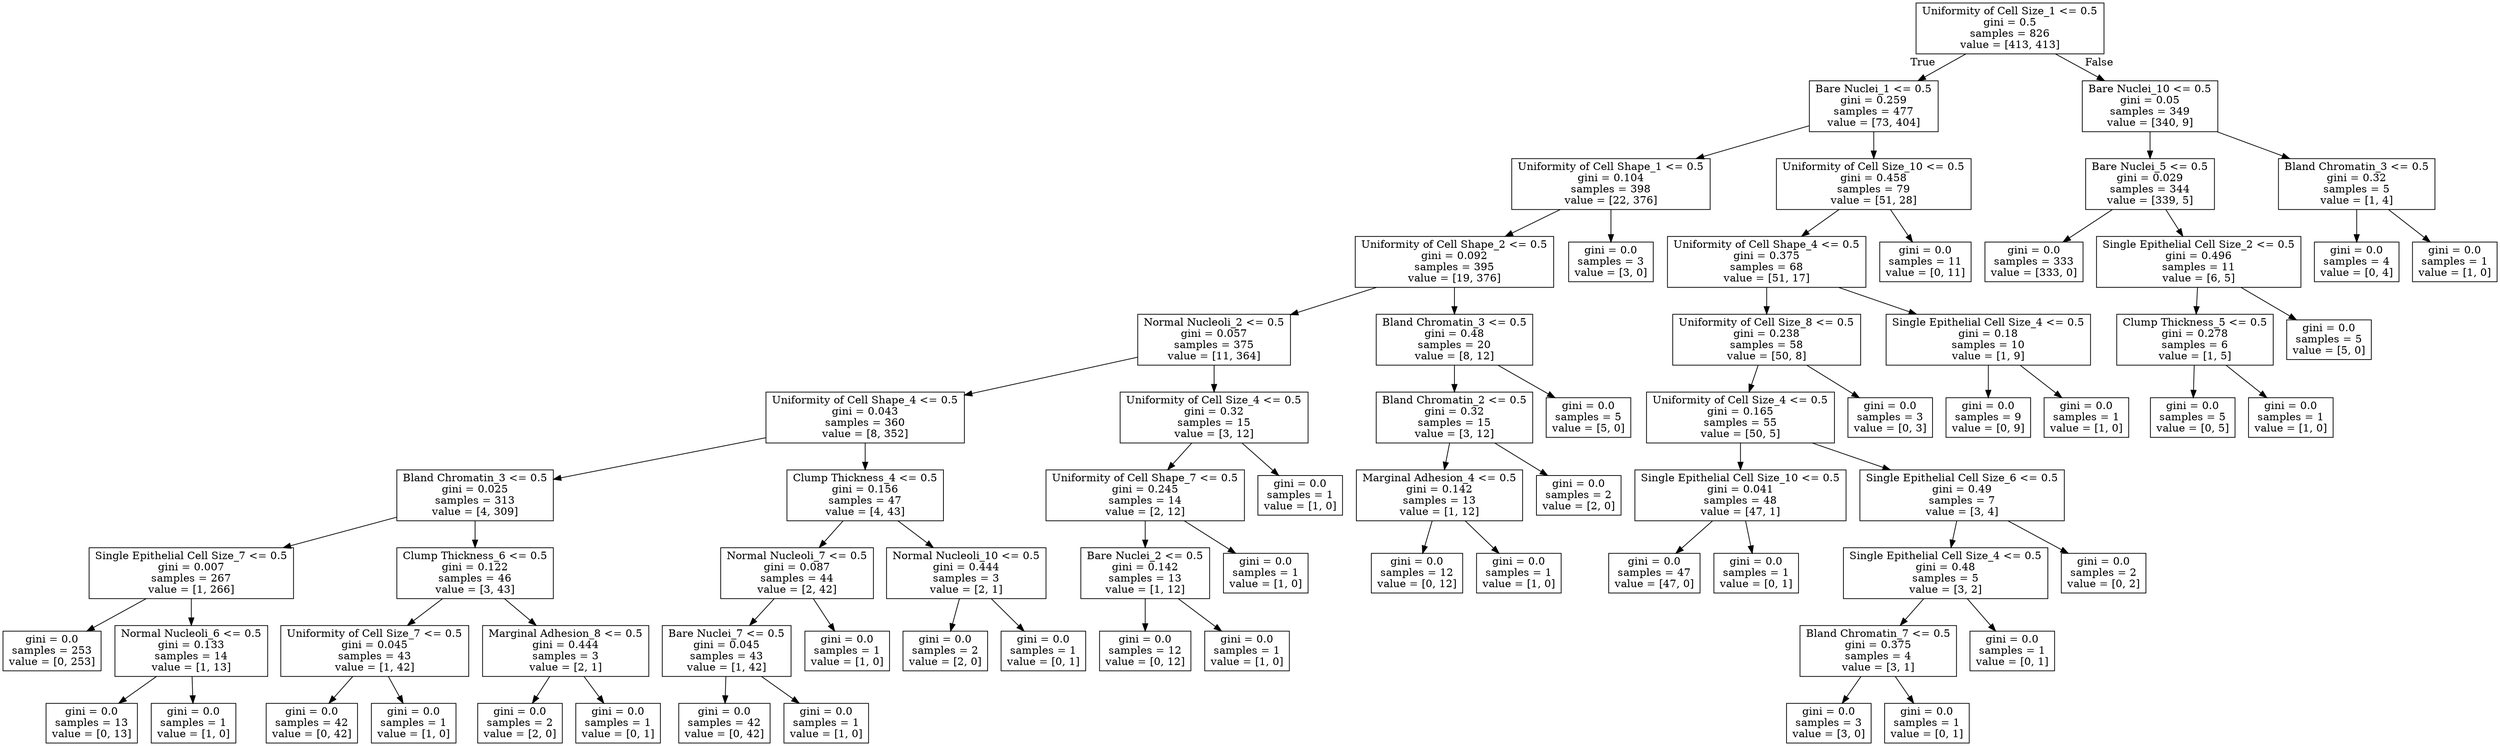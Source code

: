 digraph Tree {
node [shape=box] ;
0 [label="Uniformity of Cell Size_1 <= 0.5\ngini = 0.5\nsamples = 826\nvalue = [413, 413]"] ;
1 [label="Bare Nuclei_1 <= 0.5\ngini = 0.259\nsamples = 477\nvalue = [73, 404]"] ;
0 -> 1 [labeldistance=2.5, labelangle=45, headlabel="True"] ;
2 [label="Uniformity of Cell Shape_1 <= 0.5\ngini = 0.104\nsamples = 398\nvalue = [22, 376]"] ;
1 -> 2 ;
3 [label="Uniformity of Cell Shape_2 <= 0.5\ngini = 0.092\nsamples = 395\nvalue = [19, 376]"] ;
2 -> 3 ;
4 [label="Normal Nucleoli_2 <= 0.5\ngini = 0.057\nsamples = 375\nvalue = [11, 364]"] ;
3 -> 4 ;
5 [label="Uniformity of Cell Shape_4 <= 0.5\ngini = 0.043\nsamples = 360\nvalue = [8, 352]"] ;
4 -> 5 ;
6 [label="Bland Chromatin_3 <= 0.5\ngini = 0.025\nsamples = 313\nvalue = [4, 309]"] ;
5 -> 6 ;
7 [label="Single Epithelial Cell Size_7 <= 0.5\ngini = 0.007\nsamples = 267\nvalue = [1, 266]"] ;
6 -> 7 ;
8 [label="gini = 0.0\nsamples = 253\nvalue = [0, 253]"] ;
7 -> 8 ;
9 [label="Normal Nucleoli_6 <= 0.5\ngini = 0.133\nsamples = 14\nvalue = [1, 13]"] ;
7 -> 9 ;
10 [label="gini = 0.0\nsamples = 13\nvalue = [0, 13]"] ;
9 -> 10 ;
11 [label="gini = 0.0\nsamples = 1\nvalue = [1, 0]"] ;
9 -> 11 ;
12 [label="Clump Thickness_6 <= 0.5\ngini = 0.122\nsamples = 46\nvalue = [3, 43]"] ;
6 -> 12 ;
13 [label="Uniformity of Cell Size_7 <= 0.5\ngini = 0.045\nsamples = 43\nvalue = [1, 42]"] ;
12 -> 13 ;
14 [label="gini = 0.0\nsamples = 42\nvalue = [0, 42]"] ;
13 -> 14 ;
15 [label="gini = 0.0\nsamples = 1\nvalue = [1, 0]"] ;
13 -> 15 ;
16 [label="Marginal Adhesion_8 <= 0.5\ngini = 0.444\nsamples = 3\nvalue = [2, 1]"] ;
12 -> 16 ;
17 [label="gini = 0.0\nsamples = 2\nvalue = [2, 0]"] ;
16 -> 17 ;
18 [label="gini = 0.0\nsamples = 1\nvalue = [0, 1]"] ;
16 -> 18 ;
19 [label="Clump Thickness_4 <= 0.5\ngini = 0.156\nsamples = 47\nvalue = [4, 43]"] ;
5 -> 19 ;
20 [label="Normal Nucleoli_7 <= 0.5\ngini = 0.087\nsamples = 44\nvalue = [2, 42]"] ;
19 -> 20 ;
21 [label="Bare Nuclei_7 <= 0.5\ngini = 0.045\nsamples = 43\nvalue = [1, 42]"] ;
20 -> 21 ;
22 [label="gini = 0.0\nsamples = 42\nvalue = [0, 42]"] ;
21 -> 22 ;
23 [label="gini = 0.0\nsamples = 1\nvalue = [1, 0]"] ;
21 -> 23 ;
24 [label="gini = 0.0\nsamples = 1\nvalue = [1, 0]"] ;
20 -> 24 ;
25 [label="Normal Nucleoli_10 <= 0.5\ngini = 0.444\nsamples = 3\nvalue = [2, 1]"] ;
19 -> 25 ;
26 [label="gini = 0.0\nsamples = 2\nvalue = [2, 0]"] ;
25 -> 26 ;
27 [label="gini = 0.0\nsamples = 1\nvalue = [0, 1]"] ;
25 -> 27 ;
28 [label="Uniformity of Cell Size_4 <= 0.5\ngini = 0.32\nsamples = 15\nvalue = [3, 12]"] ;
4 -> 28 ;
29 [label="Uniformity of Cell Shape_7 <= 0.5\ngini = 0.245\nsamples = 14\nvalue = [2, 12]"] ;
28 -> 29 ;
30 [label="Bare Nuclei_2 <= 0.5\ngini = 0.142\nsamples = 13\nvalue = [1, 12]"] ;
29 -> 30 ;
31 [label="gini = 0.0\nsamples = 12\nvalue = [0, 12]"] ;
30 -> 31 ;
32 [label="gini = 0.0\nsamples = 1\nvalue = [1, 0]"] ;
30 -> 32 ;
33 [label="gini = 0.0\nsamples = 1\nvalue = [1, 0]"] ;
29 -> 33 ;
34 [label="gini = 0.0\nsamples = 1\nvalue = [1, 0]"] ;
28 -> 34 ;
35 [label="Bland Chromatin_3 <= 0.5\ngini = 0.48\nsamples = 20\nvalue = [8, 12]"] ;
3 -> 35 ;
36 [label="Bland Chromatin_2 <= 0.5\ngini = 0.32\nsamples = 15\nvalue = [3, 12]"] ;
35 -> 36 ;
37 [label="Marginal Adhesion_4 <= 0.5\ngini = 0.142\nsamples = 13\nvalue = [1, 12]"] ;
36 -> 37 ;
38 [label="gini = 0.0\nsamples = 12\nvalue = [0, 12]"] ;
37 -> 38 ;
39 [label="gini = 0.0\nsamples = 1\nvalue = [1, 0]"] ;
37 -> 39 ;
40 [label="gini = 0.0\nsamples = 2\nvalue = [2, 0]"] ;
36 -> 40 ;
41 [label="gini = 0.0\nsamples = 5\nvalue = [5, 0]"] ;
35 -> 41 ;
42 [label="gini = 0.0\nsamples = 3\nvalue = [3, 0]"] ;
2 -> 42 ;
43 [label="Uniformity of Cell Size_10 <= 0.5\ngini = 0.458\nsamples = 79\nvalue = [51, 28]"] ;
1 -> 43 ;
44 [label="Uniformity of Cell Shape_4 <= 0.5\ngini = 0.375\nsamples = 68\nvalue = [51, 17]"] ;
43 -> 44 ;
45 [label="Uniformity of Cell Size_8 <= 0.5\ngini = 0.238\nsamples = 58\nvalue = [50, 8]"] ;
44 -> 45 ;
46 [label="Uniformity of Cell Size_4 <= 0.5\ngini = 0.165\nsamples = 55\nvalue = [50, 5]"] ;
45 -> 46 ;
47 [label="Single Epithelial Cell Size_10 <= 0.5\ngini = 0.041\nsamples = 48\nvalue = [47, 1]"] ;
46 -> 47 ;
48 [label="gini = 0.0\nsamples = 47\nvalue = [47, 0]"] ;
47 -> 48 ;
49 [label="gini = 0.0\nsamples = 1\nvalue = [0, 1]"] ;
47 -> 49 ;
50 [label="Single Epithelial Cell Size_6 <= 0.5\ngini = 0.49\nsamples = 7\nvalue = [3, 4]"] ;
46 -> 50 ;
51 [label="Single Epithelial Cell Size_4 <= 0.5\ngini = 0.48\nsamples = 5\nvalue = [3, 2]"] ;
50 -> 51 ;
52 [label="Bland Chromatin_7 <= 0.5\ngini = 0.375\nsamples = 4\nvalue = [3, 1]"] ;
51 -> 52 ;
53 [label="gini = 0.0\nsamples = 3\nvalue = [3, 0]"] ;
52 -> 53 ;
54 [label="gini = 0.0\nsamples = 1\nvalue = [0, 1]"] ;
52 -> 54 ;
55 [label="gini = 0.0\nsamples = 1\nvalue = [0, 1]"] ;
51 -> 55 ;
56 [label="gini = 0.0\nsamples = 2\nvalue = [0, 2]"] ;
50 -> 56 ;
57 [label="gini = 0.0\nsamples = 3\nvalue = [0, 3]"] ;
45 -> 57 ;
58 [label="Single Epithelial Cell Size_4 <= 0.5\ngini = 0.18\nsamples = 10\nvalue = [1, 9]"] ;
44 -> 58 ;
59 [label="gini = 0.0\nsamples = 9\nvalue = [0, 9]"] ;
58 -> 59 ;
60 [label="gini = 0.0\nsamples = 1\nvalue = [1, 0]"] ;
58 -> 60 ;
61 [label="gini = 0.0\nsamples = 11\nvalue = [0, 11]"] ;
43 -> 61 ;
62 [label="Bare Nuclei_10 <= 0.5\ngini = 0.05\nsamples = 349\nvalue = [340, 9]"] ;
0 -> 62 [labeldistance=2.5, labelangle=-45, headlabel="False"] ;
63 [label="Bare Nuclei_5 <= 0.5\ngini = 0.029\nsamples = 344\nvalue = [339, 5]"] ;
62 -> 63 ;
64 [label="gini = 0.0\nsamples = 333\nvalue = [333, 0]"] ;
63 -> 64 ;
65 [label="Single Epithelial Cell Size_2 <= 0.5\ngini = 0.496\nsamples = 11\nvalue = [6, 5]"] ;
63 -> 65 ;
66 [label="Clump Thickness_5 <= 0.5\ngini = 0.278\nsamples = 6\nvalue = [1, 5]"] ;
65 -> 66 ;
67 [label="gini = 0.0\nsamples = 5\nvalue = [0, 5]"] ;
66 -> 67 ;
68 [label="gini = 0.0\nsamples = 1\nvalue = [1, 0]"] ;
66 -> 68 ;
69 [label="gini = 0.0\nsamples = 5\nvalue = [5, 0]"] ;
65 -> 69 ;
70 [label="Bland Chromatin_3 <= 0.5\ngini = 0.32\nsamples = 5\nvalue = [1, 4]"] ;
62 -> 70 ;
71 [label="gini = 0.0\nsamples = 4\nvalue = [0, 4]"] ;
70 -> 71 ;
72 [label="gini = 0.0\nsamples = 1\nvalue = [1, 0]"] ;
70 -> 72 ;
}